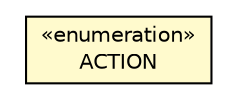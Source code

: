 #!/usr/local/bin/dot
#
# Class diagram 
# Generated by UMLGraph version R5_6-24-gf6e263 (http://www.umlgraph.org/)
#

digraph G {
	edge [fontname="Helvetica",fontsize=10,labelfontname="Helvetica",labelfontsize=10];
	node [fontname="Helvetica",fontsize=10,shape=plaintext];
	nodesep=0.25;
	ranksep=0.5;
	// com.orientechnologies.orient.core.replication.OAsyncReplicationError.ACTION
	c633282 [label=<<table title="com.orientechnologies.orient.core.replication.OAsyncReplicationError.ACTION" border="0" cellborder="1" cellspacing="0" cellpadding="2" port="p" bgcolor="lemonChiffon" href="./OAsyncReplicationError.ACTION.html">
		<tr><td><table border="0" cellspacing="0" cellpadding="1">
<tr><td align="center" balign="center"> &#171;enumeration&#187; </td></tr>
<tr><td align="center" balign="center"> ACTION </td></tr>
		</table></td></tr>
		</table>>, URL="./OAsyncReplicationError.ACTION.html", fontname="Helvetica", fontcolor="black", fontsize=10.0];
}

